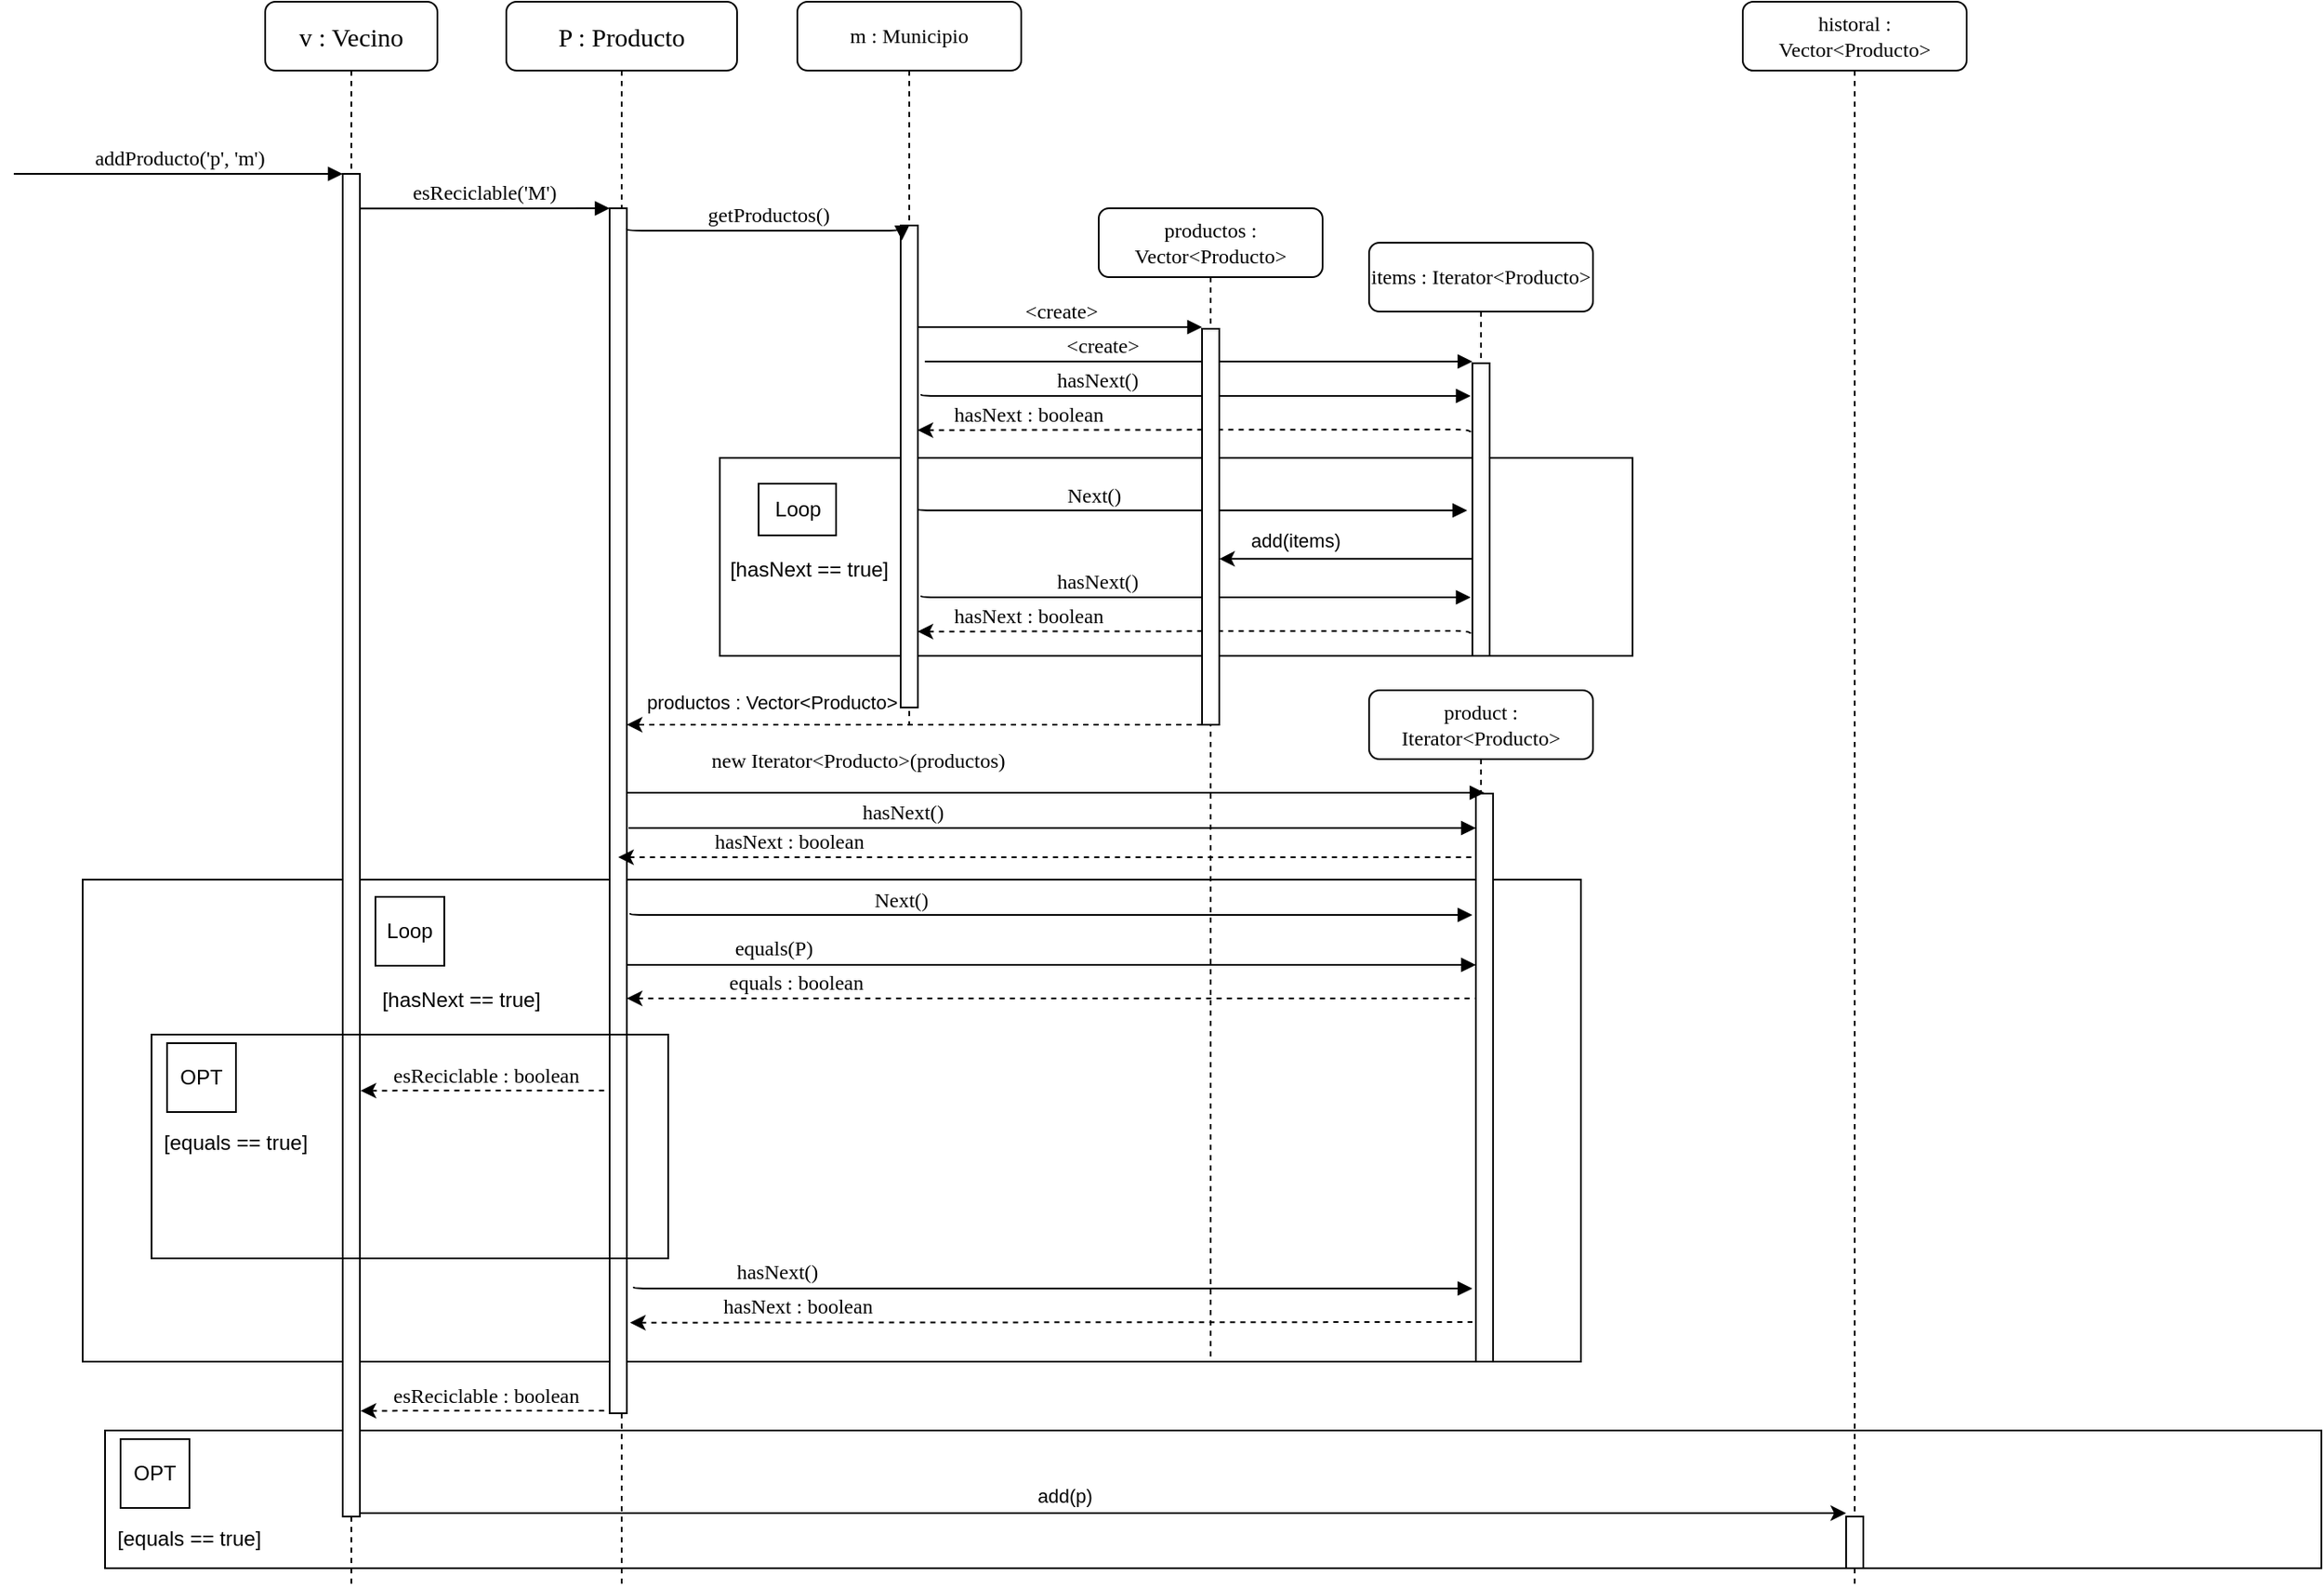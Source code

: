 <mxfile version="10.7.7" type="device"><diagram name="Page-1" id="13e1069c-82ec-6db2-03f1-153e76fe0fe0"><mxGraphModel dx="700" dy="377" grid="1" gridSize="10" guides="1" tooltips="1" connect="1" arrows="1" fold="1" page="1" pageScale="1" pageWidth="1100" pageHeight="850" background="#ffffff" math="0" shadow="0"><root><mxCell id="0"/><mxCell id="1" parent="0"/><mxCell id="MqGc8iiu5ZwBLe5tE_qz-79" value="" style="whiteSpace=wrap;html=1;fillColor=none;" parent="1" vertex="1"><mxGeometry x="83" y="910" width="1287" height="80" as="geometry"/></mxCell><mxCell id="MqGc8iiu5ZwBLe5tE_qz-64" value="product : Iterator&amp;lt;Producto&amp;gt;" style="shape=umlLifeline;perimeter=lifelinePerimeter;whiteSpace=wrap;html=1;container=1;collapsible=0;recursiveResize=0;outlineConnect=0;rounded=1;shadow=0;comic=0;labelBackgroundColor=none;strokeColor=#000000;strokeWidth=1;fillColor=#FFFFFF;fontFamily=Verdana;fontSize=12;fontColor=#000000;align=center;" parent="1" vertex="1"><mxGeometry x="817" y="480" width="130" height="240" as="geometry"/></mxCell><mxCell id="MqGc8iiu5ZwBLe5tE_qz-50" value="" style="whiteSpace=wrap;html=1;fillColor=none;" parent="1" vertex="1"><mxGeometry x="70" y="590" width="870" height="280" as="geometry"/></mxCell><mxCell id="MqGc8iiu5ZwBLe5tE_qz-21" value="" style="rounded=0;whiteSpace=wrap;html=1;fillColor=none;" parent="1" vertex="1"><mxGeometry x="440" y="345" width="530" height="115" as="geometry"/></mxCell><mxCell id="MqGc8iiu5ZwBLe5tE_qz-44" value="productos : Vector&amp;lt;Producto&amp;gt;&lt;br&gt;" style="endArrow=classic;html=1;dashed=1;" parent="1" source="MqGc8iiu5ZwBLe5tE_qz-9" target="7baba1c4bc27f4b0-10" edge="1"><mxGeometry x="0.497" y="-13" width="50" height="50" relative="1" as="geometry"><mxPoint x="670" y="520" as="sourcePoint"/><mxPoint x="400" y="500" as="targetPoint"/><mxPoint as="offset"/><Array as="points"><mxPoint x="590" y="500"/></Array></mxGeometry></mxCell><mxCell id="MqGc8iiu5ZwBLe5tE_qz-24" value="Next()" style="html=1;verticalAlign=bottom;endArrow=block;labelBackgroundColor=none;fontFamily=Verdana;fontSize=12;edgeStyle=elbowEdgeStyle;elbow=vertical;exitX=1.3;exitY=0.709;exitDx=0;exitDy=0;exitPerimeter=0;" parent="1" edge="1"><mxGeometry x="-0.356" relative="1" as="geometry"><mxPoint x="555" y="374.5" as="sourcePoint"/><mxPoint x="874" y="375.5" as="targetPoint"/><Array as="points"><mxPoint x="824" y="375.5"/><mxPoint x="869" y="372"/></Array><mxPoint as="offset"/></mxGeometry></mxCell><mxCell id="MqGc8iiu5ZwBLe5tE_qz-41" value="add(items)" style="endArrow=classic;html=1;exitX=0.2;exitY=0.317;exitDx=0;exitDy=0;exitPerimeter=0;" parent="1" edge="1" target="MqGc8iiu5ZwBLe5tE_qz-9"><mxGeometry x="0.413" y="-11" width="50" height="50" relative="1" as="geometry"><mxPoint x="879.059" y="403.647" as="sourcePoint"/><mxPoint x="555" y="403.647" as="targetPoint"/><mxPoint as="offset"/></mxGeometry></mxCell><mxCell id="MqGc8iiu5ZwBLe5tE_qz-43" value="hasNext()" style="html=1;verticalAlign=bottom;endArrow=block;labelBackgroundColor=none;fontFamily=Verdana;fontSize=12;edgeStyle=elbowEdgeStyle;elbow=vertical;exitX=1.3;exitY=0.709;exitDx=0;exitDy=0;exitPerimeter=0;" parent="1" edge="1"><mxGeometry x="-0.356" relative="1" as="geometry"><mxPoint x="557" y="425.0" as="sourcePoint"/><mxPoint x="876" y="426" as="targetPoint"/><Array as="points"><mxPoint x="826" y="426"/><mxPoint x="871" y="422.5"/></Array><mxPoint as="offset"/></mxGeometry></mxCell><mxCell id="MqGc8iiu5ZwBLe5tE_qz-42" value="hasNext : boolean" style="html=1;verticalAlign=bottom;endArrow=none;labelBackgroundColor=none;fontFamily=Verdana;fontSize=12;edgeStyle=elbowEdgeStyle;elbow=vertical;dashed=1;startArrow=classic;startFill=1;endFill=0;exitX=0.986;exitY=0.213;exitDx=0;exitDy=0;exitPerimeter=0;" parent="1" edge="1"><mxGeometry x="-0.603" y="1" relative="1" as="geometry"><mxPoint x="554.857" y="445.857" as="sourcePoint"/><mxPoint x="876" y="449" as="targetPoint"/><Array as="points"><mxPoint x="871" y="445.5"/></Array><mxPoint y="1" as="offset"/></mxGeometry></mxCell><mxCell id="MqGc8iiu5ZwBLe5tE_qz-20" value="hasNext : boolean" style="html=1;verticalAlign=bottom;endArrow=none;labelBackgroundColor=none;fontFamily=Verdana;fontSize=12;edgeStyle=elbowEdgeStyle;elbow=vertical;dashed=1;startArrow=classic;startFill=1;endFill=0;exitX=0.986;exitY=0.213;exitDx=0;exitDy=0;exitPerimeter=0;" parent="1" edge="1"><mxGeometry x="-0.603" y="1" relative="1" as="geometry"><mxPoint x="554.857" y="328.857" as="sourcePoint"/><mxPoint x="876" y="332" as="targetPoint"/><Array as="points"><mxPoint x="871" y="328.5"/></Array><mxPoint y="1" as="offset"/></mxGeometry></mxCell><mxCell id="MqGc8iiu5ZwBLe5tE_qz-19" value="hasNext()" style="html=1;verticalAlign=bottom;endArrow=block;labelBackgroundColor=none;fontFamily=Verdana;fontSize=12;edgeStyle=elbowEdgeStyle;elbow=vertical;exitX=1.3;exitY=0.709;exitDx=0;exitDy=0;exitPerimeter=0;" parent="1" edge="1"><mxGeometry x="-0.356" relative="1" as="geometry"><mxPoint x="557" y="308" as="sourcePoint"/><mxPoint x="876" y="309" as="targetPoint"/><Array as="points"><mxPoint x="826" y="309"/><mxPoint x="871" y="305.5"/></Array><mxPoint as="offset"/></mxGeometry></mxCell><mxCell id="MqGc8iiu5ZwBLe5tE_qz-15" value="&amp;lt;create&amp;gt;" style="html=1;verticalAlign=bottom;endArrow=block;labelBackgroundColor=none;fontFamily=Verdana;fontSize=12;edgeStyle=elbowEdgeStyle;elbow=vertical;" parent="1" edge="1"><mxGeometry x="-0.356" relative="1" as="geometry"><mxPoint x="559" y="289" as="sourcePoint"/><mxPoint x="877" y="289" as="targetPoint"/><Array as="points"><mxPoint x="827" y="289"/><mxPoint x="872" y="285.5"/></Array><mxPoint as="offset"/></mxGeometry></mxCell><mxCell id="7baba1c4bc27f4b0-2" value="&lt;font style=&quot;font-size: 15px&quot;&gt;P : Producto&lt;/font&gt;" style="shape=umlLifeline;perimeter=lifelinePerimeter;whiteSpace=wrap;html=1;container=1;collapsible=0;recursiveResize=0;outlineConnect=0;rounded=1;shadow=0;comic=0;labelBackgroundColor=none;strokeColor=#000000;strokeWidth=1;fillColor=#FFFFFF;fontFamily=Verdana;fontSize=12;fontColor=#000000;align=center;" parent="1" vertex="1"><mxGeometry x="316" y="80" width="134" height="920" as="geometry"/></mxCell><mxCell id="7baba1c4bc27f4b0-10" value="" style="html=1;points=[];perimeter=orthogonalPerimeter;rounded=0;shadow=0;comic=0;labelBackgroundColor=none;strokeColor=#000000;strokeWidth=1;fillColor=#FFFFFF;fontFamily=Verdana;fontSize=12;fontColor=#000000;align=center;" parent="7baba1c4bc27f4b0-2" vertex="1"><mxGeometry x="60" y="120" width="10" height="700" as="geometry"/></mxCell><mxCell id="MqGc8iiu5ZwBLe5tE_qz-55" value="Next()" style="html=1;verticalAlign=bottom;endArrow=block;labelBackgroundColor=none;fontFamily=Verdana;fontSize=12;edgeStyle=elbowEdgeStyle;elbow=vertical;exitX=1.3;exitY=0.709;exitDx=0;exitDy=0;exitPerimeter=0;" parent="7baba1c4bc27f4b0-2" edge="1"><mxGeometry x="-0.356" relative="1" as="geometry"><mxPoint x="72" y="529.5" as="sourcePoint"/><mxPoint x="561" y="530.5" as="targetPoint"/><Array as="points"><mxPoint x="341" y="530.5"/><mxPoint x="386" y="527"/></Array><mxPoint as="offset"/></mxGeometry></mxCell><mxCell id="MqGc8iiu5ZwBLe5tE_qz-56" value="hasNext()" style="html=1;verticalAlign=bottom;endArrow=block;labelBackgroundColor=none;fontFamily=Verdana;fontSize=12;edgeStyle=elbowEdgeStyle;elbow=vertical;exitX=1.3;exitY=0.709;exitDx=0;exitDy=0;exitPerimeter=0;" parent="7baba1c4bc27f4b0-2" edge="1"><mxGeometry x="-0.656" y="1" relative="1" as="geometry"><mxPoint x="74" y="746.5" as="sourcePoint"/><mxPoint x="561" y="747.5" as="targetPoint"/><Array as="points"><mxPoint x="343" y="747.5"/><mxPoint x="388" y="744"/></Array><mxPoint as="offset"/></mxGeometry></mxCell><mxCell id="MqGc8iiu5ZwBLe5tE_qz-57" value="hasNext : boolean" style="html=1;verticalAlign=bottom;endArrow=none;labelBackgroundColor=none;fontFamily=Verdana;fontSize=12;edgeStyle=elbowEdgeStyle;elbow=vertical;dashed=1;startArrow=classic;startFill=1;endFill=0;exitX=0.986;exitY=0.213;exitDx=0;exitDy=0;exitPerimeter=0;" parent="7baba1c4bc27f4b0-2" edge="1"><mxGeometry x="-0.603" y="1" relative="1" as="geometry"><mxPoint x="71.857" y="767.357" as="sourcePoint"/><mxPoint x="561" y="767" as="targetPoint"/><Array as="points"><mxPoint x="388" y="767"/></Array><mxPoint y="1" as="offset"/></mxGeometry></mxCell><mxCell id="MqGc8iiu5ZwBLe5tE_qz-53" value="" style="html=1;points=[];perimeter=orthogonalPerimeter;rounded=0;shadow=0;comic=0;labelBackgroundColor=none;strokeColor=#000000;strokeWidth=1;fillColor=#FFFFFF;fontFamily=Verdana;fontSize=12;fontColor=#000000;align=center;" parent="7baba1c4bc27f4b0-2" vertex="1"><mxGeometry x="563" y="460" width="10" height="330" as="geometry"/></mxCell><mxCell id="7baba1c4bc27f4b0-8" value="&lt;font style=&quot;font-size: 15px&quot;&gt;v : Vecino&lt;/font&gt;" style="shape=umlLifeline;perimeter=lifelinePerimeter;whiteSpace=wrap;html=1;container=1;collapsible=0;recursiveResize=0;outlineConnect=0;rounded=1;shadow=0;comic=0;labelBackgroundColor=none;strokeColor=#000000;strokeWidth=1;fillColor=#FFFFFF;fontFamily=Verdana;fontSize=12;fontColor=#000000;align=center;" parent="1" vertex="1"><mxGeometry x="176" y="80" width="100" height="920" as="geometry"/></mxCell><mxCell id="7baba1c4bc27f4b0-9" value="" style="html=1;points=[];perimeter=orthogonalPerimeter;rounded=0;shadow=0;comic=0;labelBackgroundColor=none;strokeColor=#000000;strokeWidth=1;fillColor=#FFFFFF;fontFamily=Verdana;fontSize=12;fontColor=#000000;align=center;" parent="7baba1c4bc27f4b0-8" vertex="1"><mxGeometry x="45" y="100" width="10" height="780" as="geometry"/></mxCell><mxCell id="7baba1c4bc27f4b0-11" value="addProducto('p', 'm')" style="html=1;verticalAlign=bottom;endArrow=block;entryX=0;entryY=0;labelBackgroundColor=none;fontFamily=Verdana;fontSize=12;edgeStyle=elbowEdgeStyle;elbow=vertical;" parent="1" edge="1"><mxGeometry relative="1" as="geometry"><mxPoint x="30" y="180" as="sourcePoint"/><mxPoint x="221" y="180" as="targetPoint"/></mxGeometry></mxCell><mxCell id="7baba1c4bc27f4b0-14" value="esReciclable('M')" style="html=1;verticalAlign=bottom;endArrow=block;labelBackgroundColor=none;fontFamily=Verdana;fontSize=12;edgeStyle=elbowEdgeStyle;elbow=vertical;exitX=0.929;exitY=0.047;exitDx=0;exitDy=0;exitPerimeter=0;" parent="1" target="7baba1c4bc27f4b0-10" edge="1"><mxGeometry relative="1" as="geometry"><mxPoint x="230.9" y="200.1" as="sourcePoint"/><mxPoint x="326.5" y="200.5" as="targetPoint"/></mxGeometry></mxCell><mxCell id="MqGc8iiu5ZwBLe5tE_qz-5" value="&lt;span&gt;m : Municipio&lt;/span&gt;&lt;br&gt;" style="shape=umlLifeline;perimeter=lifelinePerimeter;whiteSpace=wrap;html=1;container=1;collapsible=0;recursiveResize=0;outlineConnect=0;rounded=1;shadow=0;comic=0;labelBackgroundColor=none;strokeColor=#000000;strokeWidth=1;fillColor=#FFFFFF;fontFamily=Verdana;fontSize=12;fontColor=#000000;align=center;" parent="1" vertex="1"><mxGeometry x="485" y="80" width="130" height="420" as="geometry"/></mxCell><mxCell id="MqGc8iiu5ZwBLe5tE_qz-6" value="" style="html=1;points=[];perimeter=orthogonalPerimeter;rounded=0;shadow=0;comic=0;labelBackgroundColor=none;strokeColor=#000000;strokeWidth=1;fillColor=#FFFFFF;fontFamily=Verdana;fontSize=12;fontColor=#000000;align=center;" parent="MqGc8iiu5ZwBLe5tE_qz-5" vertex="1"><mxGeometry x="60" y="130" width="10" height="280" as="geometry"/></mxCell><mxCell id="MqGc8iiu5ZwBLe5tE_qz-7" value="getProductos()" style="html=1;verticalAlign=bottom;endArrow=block;labelBackgroundColor=none;fontFamily=Verdana;fontSize=12;edgeStyle=elbowEdgeStyle;elbow=vertical;exitX=0.929;exitY=0.047;exitDx=0;exitDy=0;exitPerimeter=0;entryX=0.071;entryY=0.031;entryDx=0;entryDy=0;entryPerimeter=0;" parent="1" target="MqGc8iiu5ZwBLe5tE_qz-6" edge="1"><mxGeometry relative="1" as="geometry"><mxPoint x="385.9" y="211.6" as="sourcePoint"/><mxPoint x="530" y="213" as="targetPoint"/><Array as="points"><mxPoint x="546" y="213"/></Array></mxGeometry></mxCell><mxCell id="MqGc8iiu5ZwBLe5tE_qz-8" value="productos : Vector&amp;lt;Producto&amp;gt;" style="shape=umlLifeline;perimeter=lifelinePerimeter;whiteSpace=wrap;html=1;container=1;collapsible=0;recursiveResize=0;outlineConnect=0;rounded=1;shadow=0;comic=0;labelBackgroundColor=none;strokeColor=#000000;strokeWidth=1;fillColor=#FFFFFF;fontFamily=Verdana;fontSize=12;fontColor=#000000;align=center;" parent="1" vertex="1"><mxGeometry x="660" y="200" width="130" height="670" as="geometry"/></mxCell><mxCell id="MqGc8iiu5ZwBLe5tE_qz-9" value="" style="html=1;points=[];perimeter=orthogonalPerimeter;rounded=0;shadow=0;comic=0;labelBackgroundColor=none;strokeColor=#000000;strokeWidth=1;fillColor=#FFFFFF;fontFamily=Verdana;fontSize=12;fontColor=#000000;align=center;" parent="MqGc8iiu5ZwBLe5tE_qz-8" vertex="1"><mxGeometry x="60" y="70" width="10" height="230" as="geometry"/></mxCell><mxCell id="MqGc8iiu5ZwBLe5tE_qz-10" value="&amp;lt;create&amp;gt;" style="html=1;verticalAlign=bottom;endArrow=block;labelBackgroundColor=none;fontFamily=Verdana;fontSize=12;edgeStyle=elbowEdgeStyle;elbow=vertical;" parent="1" edge="1"><mxGeometry relative="1" as="geometry"><mxPoint x="555" y="269" as="sourcePoint"/><mxPoint x="720" y="269" as="targetPoint"/><Array as="points"><mxPoint x="670" y="269"/><mxPoint x="715" y="265.5"/></Array></mxGeometry></mxCell><mxCell id="MqGc8iiu5ZwBLe5tE_qz-13" value="items : Iterator&amp;lt;Producto&amp;gt;" style="shape=umlLifeline;perimeter=lifelinePerimeter;whiteSpace=wrap;html=1;container=1;collapsible=0;recursiveResize=0;outlineConnect=0;rounded=1;shadow=0;comic=0;labelBackgroundColor=none;strokeColor=#000000;strokeWidth=1;fillColor=#FFFFFF;fontFamily=Verdana;fontSize=12;fontColor=#000000;align=center;" parent="1" vertex="1"><mxGeometry x="817" y="220" width="130" height="240" as="geometry"/></mxCell><mxCell id="MqGc8iiu5ZwBLe5tE_qz-14" value="" style="html=1;points=[];perimeter=orthogonalPerimeter;rounded=0;shadow=0;comic=0;labelBackgroundColor=none;strokeColor=#000000;strokeWidth=1;fillColor=#FFFFFF;fontFamily=Verdana;fontSize=12;fontColor=#000000;align=center;" parent="MqGc8iiu5ZwBLe5tE_qz-13" vertex="1"><mxGeometry x="60" y="70" width="10" height="170" as="geometry"/></mxCell><mxCell id="MqGc8iiu5ZwBLe5tE_qz-22" value="Loop&lt;br&gt;" style="rounded=0;whiteSpace=wrap;html=1;fillColor=none;" parent="1" vertex="1"><mxGeometry x="462.5" y="360" width="45" height="30" as="geometry"/></mxCell><mxCell id="MqGc8iiu5ZwBLe5tE_qz-23" value="[hasNext == true]" style="text;html=1;strokeColor=none;fillColor=none;align=center;verticalAlign=middle;whiteSpace=wrap;rounded=0;" parent="1" vertex="1"><mxGeometry x="442" y="400" width="100" height="20" as="geometry"/></mxCell><mxCell id="MqGc8iiu5ZwBLe5tE_qz-68" value="new Iterator&amp;lt;Producto&amp;gt;(productos)" style="html=1;verticalAlign=bottom;endArrow=block;labelBackgroundColor=none;fontFamily=Verdana;fontSize=12;edgeStyle=elbowEdgeStyle;elbow=vertical;" parent="1" target="MqGc8iiu5ZwBLe5tE_qz-53" edge="1"><mxGeometry x="-0.462" y="10" relative="1" as="geometry"><mxPoint x="386" y="539.5" as="sourcePoint"/><mxPoint x="704" y="539.5" as="targetPoint"/><Array as="points"><mxPoint x="654" y="539.5"/><mxPoint x="699" y="536"/></Array><mxPoint as="offset"/></mxGeometry></mxCell><mxCell id="MqGc8iiu5ZwBLe5tE_qz-58" value="hasNext : boolean" style="html=1;verticalAlign=bottom;endArrow=none;labelBackgroundColor=none;fontFamily=Verdana;fontSize=12;edgeStyle=elbowEdgeStyle;elbow=vertical;dashed=1;startArrow=classic;startFill=1;endFill=0;entryX=-0.147;entryY=0.096;entryDx=0;entryDy=0;entryPerimeter=0;" parent="1" edge="1"><mxGeometry x="-0.603" y="1" relative="1" as="geometry"><mxPoint x="381" y="577" as="sourcePoint"/><mxPoint x="877.882" y="576.588" as="targetPoint"/><Array as="points"><mxPoint x="640" y="577"/><mxPoint x="690" y="633"/><mxPoint x="704" y="720"/></Array><mxPoint y="1" as="offset"/></mxGeometry></mxCell><mxCell id="MqGc8iiu5ZwBLe5tE_qz-59" value="hasNext()" style="html=1;verticalAlign=bottom;endArrow=block;labelBackgroundColor=none;fontFamily=Verdana;fontSize=12;edgeStyle=elbowEdgeStyle;elbow=vertical;" parent="1" edge="1"><mxGeometry x="-0.356" relative="1" as="geometry"><mxPoint x="387" y="560" as="sourcePoint"/><mxPoint x="879" y="560" as="targetPoint"/><Array as="points"><mxPoint x="650" y="560"/><mxPoint x="780" y="540"/><mxPoint x="640" y="615"/><mxPoint x="659" y="700.5"/><mxPoint x="704" y="697"/></Array><mxPoint as="offset"/></mxGeometry></mxCell><mxCell id="MqGc8iiu5ZwBLe5tE_qz-52" value="Loop" style="whiteSpace=wrap;html=1;aspect=fixed;fillColor=none;" parent="1" vertex="1"><mxGeometry x="240" y="600" width="40" height="40" as="geometry"/></mxCell><mxCell id="MqGc8iiu5ZwBLe5tE_qz-54" value="[hasNext == true]" style="text;html=1;strokeColor=none;fillColor=none;align=center;verticalAlign=middle;whiteSpace=wrap;rounded=0;" parent="1" vertex="1"><mxGeometry x="240" y="650" width="100" height="20" as="geometry"/></mxCell><mxCell id="MqGc8iiu5ZwBLe5tE_qz-69" value="equals(P)" style="html=1;verticalAlign=bottom;endArrow=block;labelBackgroundColor=none;fontFamily=Verdana;fontSize=12;edgeStyle=elbowEdgeStyle;elbow=vertical;" parent="1" source="7baba1c4bc27f4b0-10" edge="1"><mxGeometry x="-0.656" y="1" relative="1" as="geometry"><mxPoint x="392" y="638.5" as="sourcePoint"/><mxPoint x="879" y="639.5" as="targetPoint"/><Array as="points"><mxPoint x="661" y="639.5"/><mxPoint x="706" y="636"/></Array><mxPoint as="offset"/></mxGeometry></mxCell><mxCell id="MqGc8iiu5ZwBLe5tE_qz-70" value="equals : boolean" style="html=1;verticalAlign=bottom;endArrow=none;labelBackgroundColor=none;fontFamily=Verdana;fontSize=12;edgeStyle=elbowEdgeStyle;elbow=vertical;dashed=1;startArrow=classic;startFill=1;endFill=0;" parent="1" source="7baba1c4bc27f4b0-10" edge="1"><mxGeometry x="-0.603" y="1" relative="1" as="geometry"><mxPoint x="389.857" y="659.357" as="sourcePoint"/><mxPoint x="879" y="659" as="targetPoint"/><Array as="points"><mxPoint x="380" y="659"/></Array><mxPoint y="1" as="offset"/></mxGeometry></mxCell><mxCell id="MqGc8iiu5ZwBLe5tE_qz-72" value="" style="whiteSpace=wrap;html=1;fillColor=none;" parent="1" vertex="1"><mxGeometry x="110" y="680" width="300" height="130" as="geometry"/></mxCell><mxCell id="MqGc8iiu5ZwBLe5tE_qz-73" value="OPT" style="whiteSpace=wrap;html=1;aspect=fixed;fillColor=none;" parent="1" vertex="1"><mxGeometry x="119" y="685" width="40" height="40" as="geometry"/></mxCell><mxCell id="MqGc8iiu5ZwBLe5tE_qz-74" value="[equals == true]" style="text;html=1;strokeColor=none;fillColor=none;align=center;verticalAlign=middle;whiteSpace=wrap;rounded=0;" parent="1" vertex="1"><mxGeometry x="109" y="732.5" width="100" height="20" as="geometry"/></mxCell><mxCell id="MqGc8iiu5ZwBLe5tE_qz-76" value="esReciclable : boolean" style="html=1;verticalAlign=bottom;endArrow=none;labelBackgroundColor=none;fontFamily=Verdana;fontSize=12;edgeStyle=elbowEdgeStyle;elbow=vertical;dashed=1;startArrow=classic;startFill=1;endFill=0;exitX=1;exitY=0.989;exitDx=0;exitDy=0;exitPerimeter=0;" parent="1" edge="1"><mxGeometry relative="1" as="geometry"><mxPoint x="231.429" y="712.571" as="sourcePoint"/><mxPoint x="376.0" y="712.414" as="targetPoint"/></mxGeometry></mxCell><mxCell id="MqGc8iiu5ZwBLe5tE_qz-78" value="esReciclable : boolean" style="html=1;verticalAlign=bottom;endArrow=none;labelBackgroundColor=none;fontFamily=Verdana;fontSize=12;edgeStyle=elbowEdgeStyle;elbow=vertical;dashed=1;startArrow=classic;startFill=1;endFill=0;exitX=1;exitY=0.989;exitDx=0;exitDy=0;exitPerimeter=0;" parent="1" edge="1"><mxGeometry relative="1" as="geometry"><mxPoint x="231.429" y="898.571" as="sourcePoint"/><mxPoint x="376.0" y="898.414" as="targetPoint"/></mxGeometry></mxCell><mxCell id="MqGc8iiu5ZwBLe5tE_qz-80" value="OPT" style="whiteSpace=wrap;html=1;aspect=fixed;fillColor=none;" parent="1" vertex="1"><mxGeometry x="92" y="915" width="40" height="40" as="geometry"/></mxCell><mxCell id="MqGc8iiu5ZwBLe5tE_qz-81" value="[equals == true]" style="text;html=1;strokeColor=none;fillColor=none;align=center;verticalAlign=middle;whiteSpace=wrap;rounded=0;" parent="1" vertex="1"><mxGeometry x="82" y="962.5" width="100" height="20" as="geometry"/></mxCell><mxCell id="MqGc8iiu5ZwBLe5tE_qz-82" value="historal : Vector&amp;lt;Producto&amp;gt;" style="shape=umlLifeline;perimeter=lifelinePerimeter;whiteSpace=wrap;html=1;container=1;collapsible=0;recursiveResize=0;outlineConnect=0;rounded=1;shadow=0;comic=0;labelBackgroundColor=none;strokeColor=#000000;strokeWidth=1;fillColor=#FFFFFF;fontFamily=Verdana;fontSize=12;fontColor=#000000;align=center;" parent="1" vertex="1"><mxGeometry x="1034" y="80" width="130" height="920" as="geometry"/></mxCell><mxCell id="MqGc8iiu5ZwBLe5tE_qz-83" value="" style="html=1;points=[];perimeter=orthogonalPerimeter;rounded=0;shadow=0;comic=0;labelBackgroundColor=none;strokeColor=#000000;strokeWidth=1;fillColor=#FFFFFF;fontFamily=Verdana;fontSize=12;fontColor=#000000;align=center;" parent="MqGc8iiu5ZwBLe5tE_qz-82" vertex="1"><mxGeometry x="60" y="880" width="10" height="30" as="geometry"/></mxCell><mxCell id="MqGc8iiu5ZwBLe5tE_qz-84" value="add(p)" style="endArrow=classic;html=1;" parent="1" edge="1"><mxGeometry x="-0.052" y="10" width="50" height="50" relative="1" as="geometry"><mxPoint x="231" y="958.0" as="sourcePoint"/><mxPoint x="1094" y="958.0" as="targetPoint"/><mxPoint as="offset"/></mxGeometry></mxCell></root></mxGraphModel></diagram></mxfile>